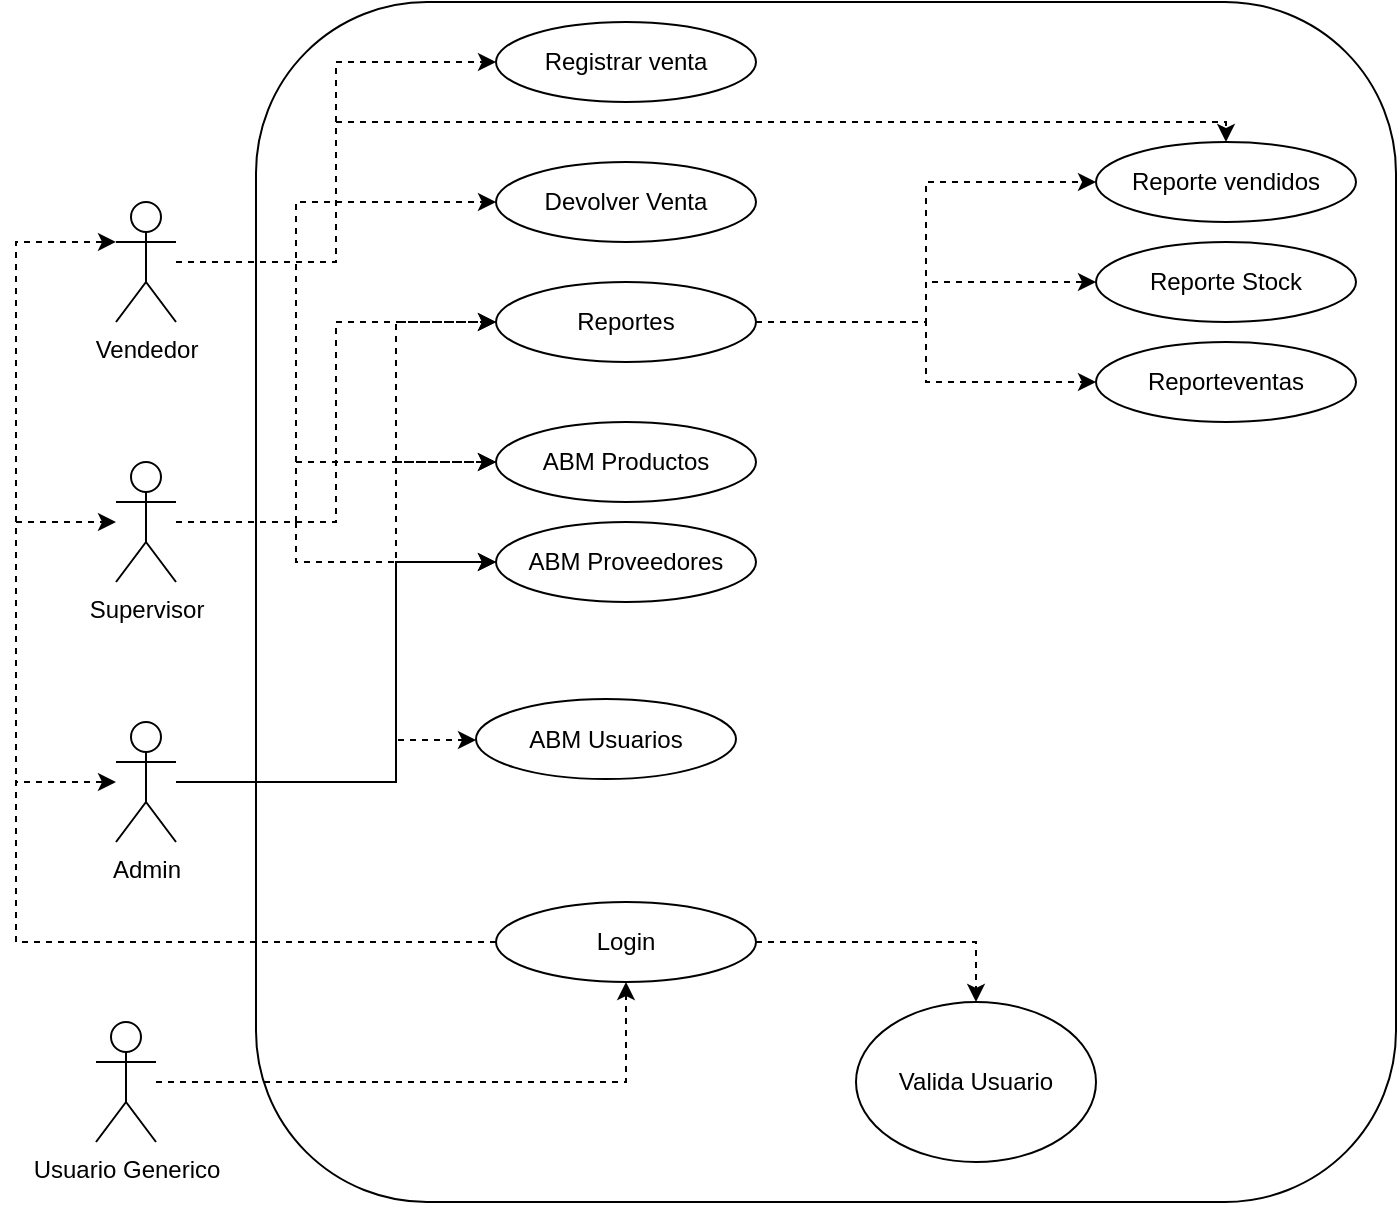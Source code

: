 <mxfile version="22.1.4" type="github" pages="3">
  <diagram id="C5RBs43oDa-KdzZeNtuy" name="Diagrama - Caso de Uso">
    <mxGraphModel dx="1314" dy="788" grid="1" gridSize="10" guides="1" tooltips="1" connect="1" arrows="1" fold="1" page="1" pageScale="1" pageWidth="827" pageHeight="1169" math="0" shadow="0">
      <root>
        <mxCell id="WIyWlLk6GJQsqaUBKTNV-0" />
        <mxCell id="WIyWlLk6GJQsqaUBKTNV-1" parent="WIyWlLk6GJQsqaUBKTNV-0" />
        <mxCell id="89AkJ8e365rJD2Zc7kNv-28" value="" style="rounded=1;whiteSpace=wrap;html=1;" vertex="1" parent="WIyWlLk6GJQsqaUBKTNV-1">
          <mxGeometry x="190" y="80" width="570" height="600" as="geometry" />
        </mxCell>
        <mxCell id="89AkJ8e365rJD2Zc7kNv-14" style="edgeStyle=orthogonalEdgeStyle;rounded=0;orthogonalLoop=1;jettySize=auto;html=1;entryX=0;entryY=0.5;entryDx=0;entryDy=0;dashed=1;" edge="1" parent="WIyWlLk6GJQsqaUBKTNV-1" source="4HETi5X4JbVhUi4bvFOk-2" target="89AkJ8e365rJD2Zc7kNv-13">
          <mxGeometry relative="1" as="geometry" />
        </mxCell>
        <mxCell id="89AkJ8e365rJD2Zc7kNv-18" style="edgeStyle=orthogonalEdgeStyle;rounded=0;orthogonalLoop=1;jettySize=auto;html=1;entryX=0;entryY=0.5;entryDx=0;entryDy=0;dashed=1;" edge="1" parent="WIyWlLk6GJQsqaUBKTNV-1" source="4HETi5X4JbVhUi4bvFOk-2" target="yIODeg7tewMYD-Vx1pWO-0">
          <mxGeometry relative="1" as="geometry">
            <Array as="points">
              <mxPoint x="210" y="340" />
              <mxPoint x="210" y="180" />
            </Array>
          </mxGeometry>
        </mxCell>
        <mxCell id="89AkJ8e365rJD2Zc7kNv-20" style="edgeStyle=orthogonalEdgeStyle;rounded=0;orthogonalLoop=1;jettySize=auto;html=1;dashed=1;" edge="1" parent="WIyWlLk6GJQsqaUBKTNV-1" source="4HETi5X4JbVhUi4bvFOk-2" target="_j4DWzkTZO4w0HOQPFZT-0">
          <mxGeometry relative="1" as="geometry">
            <Array as="points">
              <mxPoint x="210" y="340" />
              <mxPoint x="210" y="310" />
            </Array>
          </mxGeometry>
        </mxCell>
        <mxCell id="89AkJ8e365rJD2Zc7kNv-21" style="edgeStyle=orthogonalEdgeStyle;rounded=0;orthogonalLoop=1;jettySize=auto;html=1;dashed=1;" edge="1" parent="WIyWlLk6GJQsqaUBKTNV-1" source="4HETi5X4JbVhUi4bvFOk-2" target="z9c_RL_WU1P664MGDf2V-0">
          <mxGeometry relative="1" as="geometry">
            <Array as="points">
              <mxPoint x="210" y="340" />
              <mxPoint x="210" y="360" />
            </Array>
          </mxGeometry>
        </mxCell>
        <mxCell id="4HETi5X4JbVhUi4bvFOk-2" value="Supervisor" style="shape=umlActor;verticalLabelPosition=bottom;verticalAlign=top;html=1;outlineConnect=0;" vertex="1" parent="WIyWlLk6GJQsqaUBKTNV-1">
          <mxGeometry x="120" y="310" width="30" height="60" as="geometry" />
        </mxCell>
        <mxCell id="89AkJ8e365rJD2Zc7kNv-1" style="edgeStyle=orthogonalEdgeStyle;rounded=0;orthogonalLoop=1;jettySize=auto;html=1;dashed=1;" edge="1" parent="WIyWlLk6GJQsqaUBKTNV-1" source="4HETi5X4JbVhUi4bvFOk-3" target="4HETi5X4JbVhUi4bvFOk-14">
          <mxGeometry relative="1" as="geometry">
            <Array as="points">
              <mxPoint x="260" y="470" />
              <mxPoint x="260" y="449" />
            </Array>
          </mxGeometry>
        </mxCell>
        <mxCell id="89AkJ8e365rJD2Zc7kNv-2" style="edgeStyle=orthogonalEdgeStyle;rounded=0;orthogonalLoop=1;jettySize=auto;html=1;entryX=0;entryY=0.5;entryDx=0;entryDy=0;" edge="1" parent="WIyWlLk6GJQsqaUBKTNV-1" source="4HETi5X4JbVhUi4bvFOk-3" target="z9c_RL_WU1P664MGDf2V-0">
          <mxGeometry relative="1" as="geometry">
            <Array as="points">
              <mxPoint x="260" y="470" />
              <mxPoint x="260" y="360" />
            </Array>
          </mxGeometry>
        </mxCell>
        <mxCell id="89AkJ8e365rJD2Zc7kNv-3" style="edgeStyle=orthogonalEdgeStyle;rounded=0;orthogonalLoop=1;jettySize=auto;html=1;entryX=0;entryY=0.5;entryDx=0;entryDy=0;dashed=1;" edge="1" parent="WIyWlLk6GJQsqaUBKTNV-1" source="4HETi5X4JbVhUi4bvFOk-3" target="_j4DWzkTZO4w0HOQPFZT-0">
          <mxGeometry relative="1" as="geometry">
            <Array as="points">
              <mxPoint x="260" y="470" />
              <mxPoint x="260" y="310" />
            </Array>
          </mxGeometry>
        </mxCell>
        <mxCell id="89AkJ8e365rJD2Zc7kNv-19" style="edgeStyle=orthogonalEdgeStyle;rounded=0;orthogonalLoop=1;jettySize=auto;html=1;entryX=0;entryY=0.5;entryDx=0;entryDy=0;dashed=1;" edge="1" parent="WIyWlLk6GJQsqaUBKTNV-1" source="4HETi5X4JbVhUi4bvFOk-3" target="89AkJ8e365rJD2Zc7kNv-13">
          <mxGeometry relative="1" as="geometry">
            <Array as="points">
              <mxPoint x="260" y="470" />
              <mxPoint x="260" y="240" />
            </Array>
          </mxGeometry>
        </mxCell>
        <mxCell id="4HETi5X4JbVhUi4bvFOk-3" value="Admin" style="shape=umlActor;verticalLabelPosition=bottom;verticalAlign=top;html=1;outlineConnect=0;" vertex="1" parent="WIyWlLk6GJQsqaUBKTNV-1">
          <mxGeometry x="120" y="440" width="30" height="60" as="geometry" />
        </mxCell>
        <mxCell id="89AkJ8e365rJD2Zc7kNv-8" style="edgeStyle=orthogonalEdgeStyle;rounded=0;orthogonalLoop=1;jettySize=auto;html=1;entryX=0;entryY=0.5;entryDx=0;entryDy=0;dashed=1;" edge="1" parent="WIyWlLk6GJQsqaUBKTNV-1" source="4HETi5X4JbVhUi4bvFOk-4" target="4HETi5X4JbVhUi4bvFOk-13">
          <mxGeometry relative="1" as="geometry">
            <Array as="points">
              <mxPoint x="230" y="210" />
              <mxPoint x="230" y="110" />
            </Array>
          </mxGeometry>
        </mxCell>
        <mxCell id="89AkJ8e365rJD2Zc7kNv-22" style="edgeStyle=orthogonalEdgeStyle;rounded=0;orthogonalLoop=1;jettySize=auto;html=1;dashed=1;" edge="1" parent="WIyWlLk6GJQsqaUBKTNV-1" source="4HETi5X4JbVhUi4bvFOk-4" target="89AkJ8e365rJD2Zc7kNv-12">
          <mxGeometry relative="1" as="geometry">
            <Array as="points">
              <mxPoint x="230" y="210" />
              <mxPoint x="230" y="140" />
              <mxPoint x="675" y="140" />
            </Array>
          </mxGeometry>
        </mxCell>
        <mxCell id="4HETi5X4JbVhUi4bvFOk-4" value="Vendedor" style="shape=umlActor;verticalLabelPosition=bottom;verticalAlign=top;html=1;outlineConnect=0;" vertex="1" parent="WIyWlLk6GJQsqaUBKTNV-1">
          <mxGeometry x="120" y="180" width="30" height="60" as="geometry" />
        </mxCell>
        <mxCell id="y-SaJvMA5GzT7pDGARi3-0" style="edgeStyle=orthogonalEdgeStyle;rounded=0;orthogonalLoop=1;jettySize=auto;html=1;dashed=1;" edge="1" parent="WIyWlLk6GJQsqaUBKTNV-1" source="4HETi5X4JbVhUi4bvFOk-9" target="4HETi5X4JbVhUi4bvFOk-12">
          <mxGeometry relative="1" as="geometry" />
        </mxCell>
        <mxCell id="89AkJ8e365rJD2Zc7kNv-25" style="edgeStyle=orthogonalEdgeStyle;rounded=0;orthogonalLoop=1;jettySize=auto;html=1;dashed=1;" edge="1" parent="WIyWlLk6GJQsqaUBKTNV-1" source="4HETi5X4JbVhUi4bvFOk-9" target="4HETi5X4JbVhUi4bvFOk-3">
          <mxGeometry relative="1" as="geometry">
            <Array as="points">
              <mxPoint x="70" y="550" />
              <mxPoint x="70" y="470" />
            </Array>
          </mxGeometry>
        </mxCell>
        <mxCell id="89AkJ8e365rJD2Zc7kNv-26" style="edgeStyle=orthogonalEdgeStyle;rounded=0;orthogonalLoop=1;jettySize=auto;html=1;dashed=1;" edge="1" parent="WIyWlLk6GJQsqaUBKTNV-1" source="4HETi5X4JbVhUi4bvFOk-9" target="4HETi5X4JbVhUi4bvFOk-2">
          <mxGeometry relative="1" as="geometry">
            <Array as="points">
              <mxPoint x="70" y="550" />
              <mxPoint x="70" y="340" />
            </Array>
          </mxGeometry>
        </mxCell>
        <mxCell id="4HETi5X4JbVhUi4bvFOk-9" value="Login" style="ellipse;whiteSpace=wrap;html=1;" vertex="1" parent="WIyWlLk6GJQsqaUBKTNV-1">
          <mxGeometry x="310" y="530" width="130" height="40" as="geometry" />
        </mxCell>
        <mxCell id="4HETi5X4JbVhUi4bvFOk-11" style="edgeStyle=orthogonalEdgeStyle;rounded=0;orthogonalLoop=1;jettySize=auto;html=1;dashed=1;" edge="1" parent="WIyWlLk6GJQsqaUBKTNV-1" source="4HETi5X4JbVhUi4bvFOk-10" target="4HETi5X4JbVhUi4bvFOk-9">
          <mxGeometry relative="1" as="geometry" />
        </mxCell>
        <mxCell id="4HETi5X4JbVhUi4bvFOk-10" value="Usuario Generico" style="shape=umlActor;verticalLabelPosition=bottom;verticalAlign=top;html=1;outlineConnect=0;" vertex="1" parent="WIyWlLk6GJQsqaUBKTNV-1">
          <mxGeometry x="110" y="590" width="30" height="60" as="geometry" />
        </mxCell>
        <mxCell id="4HETi5X4JbVhUi4bvFOk-12" value="Valida Usuario" style="ellipse;whiteSpace=wrap;html=1;" vertex="1" parent="WIyWlLk6GJQsqaUBKTNV-1">
          <mxGeometry x="490" y="580" width="120" height="80" as="geometry" />
        </mxCell>
        <mxCell id="4HETi5X4JbVhUi4bvFOk-13" value="Registrar venta" style="ellipse;whiteSpace=wrap;html=1;" vertex="1" parent="WIyWlLk6GJQsqaUBKTNV-1">
          <mxGeometry x="310" y="90" width="130" height="40" as="geometry" />
        </mxCell>
        <mxCell id="4HETi5X4JbVhUi4bvFOk-14" value="ABM Usuarios" style="ellipse;whiteSpace=wrap;html=1;" vertex="1" parent="WIyWlLk6GJQsqaUBKTNV-1">
          <mxGeometry x="300" y="428.54" width="130" height="40" as="geometry" />
        </mxCell>
        <mxCell id="_j4DWzkTZO4w0HOQPFZT-0" value="ABM Productos" style="ellipse;whiteSpace=wrap;html=1;" vertex="1" parent="WIyWlLk6GJQsqaUBKTNV-1">
          <mxGeometry x="310" y="290" width="130" height="40" as="geometry" />
        </mxCell>
        <mxCell id="yIODeg7tewMYD-Vx1pWO-0" value="Devolver Venta" style="ellipse;whiteSpace=wrap;html=1;" vertex="1" parent="WIyWlLk6GJQsqaUBKTNV-1">
          <mxGeometry x="310" y="160" width="130" height="40" as="geometry" />
        </mxCell>
        <mxCell id="z9c_RL_WU1P664MGDf2V-0" value="ABM Proveedores" style="ellipse;whiteSpace=wrap;html=1;" vertex="1" parent="WIyWlLk6GJQsqaUBKTNV-1">
          <mxGeometry x="310" y="340" width="130" height="40" as="geometry" />
        </mxCell>
        <mxCell id="89AkJ8e365rJD2Zc7kNv-10" value="Reporte Stock" style="ellipse;whiteSpace=wrap;html=1;" vertex="1" parent="WIyWlLk6GJQsqaUBKTNV-1">
          <mxGeometry x="610" y="200" width="130" height="40" as="geometry" />
        </mxCell>
        <mxCell id="89AkJ8e365rJD2Zc7kNv-11" value="Reporteventas" style="ellipse;whiteSpace=wrap;html=1;" vertex="1" parent="WIyWlLk6GJQsqaUBKTNV-1">
          <mxGeometry x="610" y="250" width="130" height="40" as="geometry" />
        </mxCell>
        <mxCell id="89AkJ8e365rJD2Zc7kNv-12" value="Reporte vendidos" style="ellipse;whiteSpace=wrap;html=1;" vertex="1" parent="WIyWlLk6GJQsqaUBKTNV-1">
          <mxGeometry x="610" y="150" width="130" height="40" as="geometry" />
        </mxCell>
        <mxCell id="89AkJ8e365rJD2Zc7kNv-15" style="edgeStyle=orthogonalEdgeStyle;rounded=0;orthogonalLoop=1;jettySize=auto;html=1;entryX=0;entryY=0.5;entryDx=0;entryDy=0;dashed=1;" edge="1" parent="WIyWlLk6GJQsqaUBKTNV-1" source="89AkJ8e365rJD2Zc7kNv-13" target="89AkJ8e365rJD2Zc7kNv-12">
          <mxGeometry relative="1" as="geometry" />
        </mxCell>
        <mxCell id="89AkJ8e365rJD2Zc7kNv-16" style="edgeStyle=orthogonalEdgeStyle;rounded=0;orthogonalLoop=1;jettySize=auto;html=1;dashed=1;" edge="1" parent="WIyWlLk6GJQsqaUBKTNV-1" source="89AkJ8e365rJD2Zc7kNv-13" target="89AkJ8e365rJD2Zc7kNv-10">
          <mxGeometry relative="1" as="geometry" />
        </mxCell>
        <mxCell id="89AkJ8e365rJD2Zc7kNv-17" style="edgeStyle=orthogonalEdgeStyle;rounded=0;orthogonalLoop=1;jettySize=auto;html=1;dashed=1;" edge="1" parent="WIyWlLk6GJQsqaUBKTNV-1" source="89AkJ8e365rJD2Zc7kNv-13" target="89AkJ8e365rJD2Zc7kNv-11">
          <mxGeometry relative="1" as="geometry" />
        </mxCell>
        <mxCell id="89AkJ8e365rJD2Zc7kNv-13" value="Reportes" style="ellipse;whiteSpace=wrap;html=1;" vertex="1" parent="WIyWlLk6GJQsqaUBKTNV-1">
          <mxGeometry x="310" y="220" width="130" height="40" as="geometry" />
        </mxCell>
        <mxCell id="89AkJ8e365rJD2Zc7kNv-27" style="edgeStyle=orthogonalEdgeStyle;rounded=0;orthogonalLoop=1;jettySize=auto;html=1;entryX=0;entryY=0.333;entryDx=0;entryDy=0;entryPerimeter=0;dashed=1;" edge="1" parent="WIyWlLk6GJQsqaUBKTNV-1" source="4HETi5X4JbVhUi4bvFOk-9" target="4HETi5X4JbVhUi4bvFOk-4">
          <mxGeometry relative="1" as="geometry">
            <Array as="points">
              <mxPoint x="70" y="550" />
              <mxPoint x="70" y="200" />
            </Array>
          </mxGeometry>
        </mxCell>
      </root>
    </mxGraphModel>
  </diagram>
  <diagram id="l8IImJMJP9vMrhXiJ4r4" name="Diagrama Secuencia - Login">
    <mxGraphModel dx="1314" dy="788" grid="1" gridSize="10" guides="1" tooltips="1" connect="1" arrows="1" fold="1" page="1" pageScale="1" pageWidth="827" pageHeight="1169" math="0" shadow="0">
      <root>
        <mxCell id="0" />
        <mxCell id="1" parent="0" />
        <mxCell id="7I6qIPAIbdKNP_cKjjOA-1" value="Usuario" style="rounded=1;whiteSpace=wrap;html=1;fontSize=10;fontFamily=Helvetica;" vertex="1" parent="1">
          <mxGeometry x="395" y="100" width="120" height="60" as="geometry" />
        </mxCell>
        <mxCell id="7I6qIPAIbdKNP_cKjjOA-2" value="Login" style="rounded=1;whiteSpace=wrap;html=1;" vertex="1" parent="1">
          <mxGeometry x="565" y="100" width="120" height="60" as="geometry" />
        </mxCell>
        <mxCell id="7I6qIPAIbdKNP_cKjjOA-3" value="" style="rounded=1;whiteSpace=wrap;html=1;fontSize=10;fontFamily=Helvetica;" vertex="1" parent="1">
          <mxGeometry x="275" y="160" width="20" height="340" as="geometry" />
        </mxCell>
        <mxCell id="7I6qIPAIbdKNP_cKjjOA-6" value="" style="rounded=1;whiteSpace=wrap;html=1;fontSize=10;fontFamily=Helvetica;" vertex="1" parent="1">
          <mxGeometry x="445" y="160" width="20" height="340" as="geometry" />
        </mxCell>
        <mxCell id="7I6qIPAIbdKNP_cKjjOA-7" value="" style="endArrow=classic;html=1;rounded=0;entryX=-0.083;entryY=0.689;entryDx=0;entryDy=0;entryPerimeter=0;fontSize=10;fontFamily=Helvetica;" edge="1" parent="1">
          <mxGeometry relative="1" as="geometry">
            <mxPoint x="465" y="400.19" as="sourcePoint" />
            <mxPoint x="613.34" y="400.0" as="targetPoint" />
          </mxGeometry>
        </mxCell>
        <mxCell id="7I6qIPAIbdKNP_cKjjOA-8" value="Login()" style="edgeLabel;html=1;align=center;verticalAlign=middle;resizable=0;points=[];fontSize=10;fontFamily=Helvetica;" vertex="1" connectable="0" parent="7I6qIPAIbdKNP_cKjjOA-7">
          <mxGeometry x="0.014" y="3" relative="1" as="geometry">
            <mxPoint as="offset" />
          </mxGeometry>
        </mxCell>
        <mxCell id="7I6qIPAIbdKNP_cKjjOA-9" value="UsuarioGenerico (Menu)" style="rounded=1;whiteSpace=wrap;html=1;fontSize=10;fontFamily=Helvetica;" vertex="1" parent="1">
          <mxGeometry x="225" y="100" width="120" height="60" as="geometry" />
        </mxCell>
        <mxCell id="7I6qIPAIbdKNP_cKjjOA-10" value="Usuario Final" style="shape=umlActor;verticalLabelPosition=bottom;verticalAlign=top;html=1;outlineConnect=0;fontSize=10;fontFamily=Helvetica;" vertex="1" parent="1">
          <mxGeometry x="120" y="80" width="30" height="60" as="geometry" />
        </mxCell>
        <mxCell id="7I6qIPAIbdKNP_cKjjOA-11" value="" style="rounded=1;whiteSpace=wrap;html=1;fontSize=10;fontFamily=Helvetica;" vertex="1" parent="1">
          <mxGeometry x="125" y="160" width="20" height="340" as="geometry" />
        </mxCell>
        <mxCell id="7I6qIPAIbdKNP_cKjjOA-12" value="" style="endArrow=none;html=1;rounded=0;endFill=0;startArrow=block;startFill=1;fontSize=10;fontFamily=Helvetica;" edge="1" parent="1">
          <mxGeometry relative="1" as="geometry">
            <mxPoint x="150" y="230" as="sourcePoint" />
            <mxPoint x="275" y="230" as="targetPoint" />
          </mxGeometry>
        </mxCell>
        <mxCell id="7I6qIPAIbdKNP_cKjjOA-13" value="" style="endArrow=classic;html=1;rounded=0;entryX=-0.133;entryY=0.084;entryDx=0;entryDy=0;entryPerimeter=0;exitX=0.972;exitY=0.085;exitDx=0;exitDy=0;exitPerimeter=0;fontSize=10;fontFamily=Helvetica;" edge="1" parent="1" source="7I6qIPAIbdKNP_cKjjOA-11" target="7I6qIPAIbdKNP_cKjjOA-3">
          <mxGeometry relative="1" as="geometry">
            <mxPoint x="150" y="200" as="sourcePoint" />
            <mxPoint x="265" y="200" as="targetPoint" />
          </mxGeometry>
        </mxCell>
        <mxCell id="7I6qIPAIbdKNP_cKjjOA-14" value="Ingresa al menu" style="edgeLabel;html=1;align=center;verticalAlign=middle;resizable=0;points=[];fontSize=10;fontFamily=Helvetica;" vertex="1" connectable="0" parent="7I6qIPAIbdKNP_cKjjOA-13">
          <mxGeometry x="0.014" y="3" relative="1" as="geometry">
            <mxPoint as="offset" />
          </mxGeometry>
        </mxCell>
        <mxCell id="7I6qIPAIbdKNP_cKjjOA-15" value="Solicita input" style="edgeLabel;html=1;align=center;verticalAlign=middle;resizable=0;points=[];fontSize=10;fontFamily=Helvetica;" vertex="1" connectable="0" parent="1">
          <mxGeometry x="215.003" y="229.999" as="geometry">
            <mxPoint x="-1" y="-3" as="offset" />
          </mxGeometry>
        </mxCell>
        <mxCell id="7I6qIPAIbdKNP_cKjjOA-16" value="" style="endArrow=classic;html=1;rounded=0;fontSize=10;fontFamily=Helvetica;" edge="1" parent="1">
          <mxGeometry relative="1" as="geometry">
            <mxPoint x="150" y="260" as="sourcePoint" />
            <mxPoint x="270" y="260" as="targetPoint" />
          </mxGeometry>
        </mxCell>
        <mxCell id="7I6qIPAIbdKNP_cKjjOA-17" value="Ingresa opcion Login" style="edgeLabel;html=1;align=center;verticalAlign=middle;resizable=0;points=[];fontSize=10;fontFamily=Helvetica;" vertex="1" connectable="0" parent="7I6qIPAIbdKNP_cKjjOA-16">
          <mxGeometry x="-0.385" y="-4" relative="1" as="geometry">
            <mxPoint x="25" as="offset" />
          </mxGeometry>
        </mxCell>
        <mxCell id="7I6qIPAIbdKNP_cKjjOA-18" value="Solicita Usr y Clave" style="endArrow=none;html=1;rounded=0;endFill=0;startArrow=classic;startFill=1;fontSize=10;fontFamily=Helvetica;" edge="1" parent="1">
          <mxGeometry relative="1" as="geometry">
            <mxPoint x="145" y="310" as="sourcePoint" />
            <mxPoint x="275" y="310" as="targetPoint" />
          </mxGeometry>
        </mxCell>
        <mxCell id="7I6qIPAIbdKNP_cKjjOA-19" value="" style="endArrow=classic;html=1;rounded=0;exitX=0.944;exitY=0.468;exitDx=0;exitDy=0;exitPerimeter=0;entryX=-0.056;entryY=0.462;entryDx=0;entryDy=0;entryPerimeter=0;fontSize=10;fontFamily=Helvetica;" edge="1" parent="1">
          <mxGeometry relative="1" as="geometry">
            <mxPoint x="295.0" y="332.04" as="sourcePoint" />
            <mxPoint x="445.0" y="330.0" as="targetPoint" />
          </mxGeometry>
        </mxCell>
        <mxCell id="7I6qIPAIbdKNP_cKjjOA-20" value="Comparausuarios()" style="edgeLabel;html=1;align=center;verticalAlign=middle;resizable=0;points=[];fontSize=10;fontFamily=Helvetica;" vertex="1" connectable="0" parent="7I6qIPAIbdKNP_cKjjOA-19">
          <mxGeometry x="-0.385" y="-4" relative="1" as="geometry">
            <mxPoint x="25" y="-11" as="offset" />
          </mxGeometry>
        </mxCell>
        <mxCell id="7I6qIPAIbdKNP_cKjjOA-21" value="" style="endArrow=classic;html=1;rounded=0;fontSize=10;fontFamily=Helvetica;" edge="1" parent="1">
          <mxGeometry relative="1" as="geometry">
            <mxPoint x="295" y="390.76" as="sourcePoint" />
            <mxPoint x="445" y="390" as="targetPoint" />
          </mxGeometry>
        </mxCell>
        <mxCell id="7I6qIPAIbdKNP_cKjjOA-22" value="responde true" style="edgeLabel;html=1;align=center;verticalAlign=middle;resizable=0;points=[];fontSize=10;fontFamily=Helvetica;" vertex="1" connectable="0" parent="7I6qIPAIbdKNP_cKjjOA-21">
          <mxGeometry x="-0.385" y="-4" relative="1" as="geometry">
            <mxPoint x="25" y="-5" as="offset" />
          </mxGeometry>
        </mxCell>
        <mxCell id="7I6qIPAIbdKNP_cKjjOA-23" value="" style="endArrow=classic;html=1;rounded=0;exitX=0.944;exitY=0.928;exitDx=0;exitDy=0;exitPerimeter=0;entryX=0;entryY=0.931;entryDx=0;entryDy=0;entryPerimeter=0;fontSize=10;fontFamily=Helvetica;" edge="1" parent="1">
          <mxGeometry relative="1" as="geometry">
            <mxPoint x="293.88" y="440.0" as="sourcePoint" />
            <mxPoint x="445" y="441.02" as="targetPoint" />
          </mxGeometry>
        </mxCell>
        <mxCell id="7I6qIPAIbdKNP_cKjjOA-24" value="TraerHostUsuario()" style="edgeLabel;html=1;align=center;verticalAlign=middle;resizable=0;points=[];fontSize=10;fontFamily=Helvetica;" vertex="1" connectable="0" parent="7I6qIPAIbdKNP_cKjjOA-23">
          <mxGeometry x="-0.385" y="-4" relative="1" as="geometry">
            <mxPoint x="25" as="offset" />
          </mxGeometry>
        </mxCell>
        <mxCell id="7I6qIPAIbdKNP_cKjjOA-25" value="" style="endArrow=none;dashed=1;html=1;rounded=0;exitX=1.028;exitY=0.66;exitDx=0;exitDy=0;exitPerimeter=0;startArrow=block;startFill=1;fontSize=10;fontFamily=Helvetica;" edge="1" parent="1">
          <mxGeometry width="50" height="50" relative="1" as="geometry">
            <mxPoint x="295.0" y="361.4" as="sourcePoint" />
            <mxPoint x="445" y="360" as="targetPoint" />
          </mxGeometry>
        </mxCell>
        <mxCell id="7I6qIPAIbdKNP_cKjjOA-26" value="Datos no Encontrados" style="edgeLabel;html=1;align=center;verticalAlign=middle;resizable=0;points=[];fontSize=10;fontFamily=Helvetica;" vertex="1" connectable="0" parent="7I6qIPAIbdKNP_cKjjOA-25">
          <mxGeometry x="0.318" y="3" relative="1" as="geometry">
            <mxPoint x="-19" y="13" as="offset" />
          </mxGeometry>
        </mxCell>
        <mxCell id="7I6qIPAIbdKNP_cKjjOA-27" value="" style="endArrow=none;dashed=1;html=1;rounded=0;startArrow=block;startFill=1;fontSize=10;fontFamily=Helvetica;" edge="1" parent="1">
          <mxGeometry width="50" height="50" relative="1" as="geometry">
            <mxPoint x="465" y="420" as="sourcePoint" />
            <mxPoint x="615" y="420" as="targetPoint" />
          </mxGeometry>
        </mxCell>
        <mxCell id="7I6qIPAIbdKNP_cKjjOA-28" value="no hay conexion" style="edgeLabel;html=1;align=center;verticalAlign=middle;resizable=0;points=[];fontSize=10;fontFamily=Helvetica;" vertex="1" connectable="0" parent="7I6qIPAIbdKNP_cKjjOA-27">
          <mxGeometry x="0.318" y="3" relative="1" as="geometry">
            <mxPoint x="-19" y="3" as="offset" />
          </mxGeometry>
        </mxCell>
        <mxCell id="7I6qIPAIbdKNP_cKjjOA-29" value="" style="endArrow=none;dashed=1;html=1;rounded=0;fontSize=10;fontFamily=Helvetica;" edge="1" parent="1">
          <mxGeometry width="50" height="50" relative="1" as="geometry">
            <mxPoint x="135" y="500" as="sourcePoint" />
            <mxPoint x="442" y="500" as="targetPoint" />
          </mxGeometry>
        </mxCell>
        <mxCell id="7I6qIPAIbdKNP_cKjjOA-30" value="Exit Environment()" style="edgeLabel;html=1;align=center;verticalAlign=middle;resizable=0;points=[];fontSize=10;fontFamily=Helvetica;" vertex="1" connectable="0" parent="7I6qIPAIbdKNP_cKjjOA-29">
          <mxGeometry x="0.318" y="3" relative="1" as="geometry">
            <mxPoint x="28" as="offset" />
          </mxGeometry>
        </mxCell>
        <mxCell id="7I6qIPAIbdKNP_cKjjOA-31" value="" style="rounded=1;whiteSpace=wrap;html=1;fontSize=10;fontFamily=Helvetica;" vertex="1" parent="1">
          <mxGeometry x="615" y="160" width="20" height="340" as="geometry" />
        </mxCell>
        <mxCell id="7I6qIPAIbdKNP_cKjjOA-32" value="" style="endArrow=none;html=1;rounded=0;exitX=0.944;exitY=0.928;exitDx=0;exitDy=0;exitPerimeter=0;entryX=0;entryY=0.931;entryDx=0;entryDy=0;entryPerimeter=0;startArrow=classic;startFill=1;endFill=0;fontSize=10;fontFamily=Helvetica;" edge="1" parent="1">
          <mxGeometry relative="1" as="geometry">
            <mxPoint x="295.0" y="470.0" as="sourcePoint" />
            <mxPoint x="446.12" y="471.02" as="targetPoint" />
          </mxGeometry>
        </mxCell>
        <mxCell id="7I6qIPAIbdKNP_cKjjOA-33" value="Devuelve Host" style="edgeLabel;html=1;align=center;verticalAlign=middle;resizable=0;points=[];fontSize=10;fontFamily=Helvetica;" vertex="1" connectable="0" parent="7I6qIPAIbdKNP_cKjjOA-32">
          <mxGeometry x="-0.385" y="-4" relative="1" as="geometry">
            <mxPoint x="25" as="offset" />
          </mxGeometry>
        </mxCell>
        <mxCell id="7I6qIPAIbdKNP_cKjjOA-34" value="" style="endArrow=classic;html=1;rounded=0;exitX=0.944;exitY=0.928;exitDx=0;exitDy=0;exitPerimeter=0;fontSize=10;fontFamily=Helvetica;" edge="1" parent="1">
          <mxGeometry relative="1" as="geometry">
            <mxPoint x="145.0" y="480.0" as="sourcePoint" />
            <mxPoint x="275" y="481" as="targetPoint" />
          </mxGeometry>
        </mxCell>
        <mxCell id="7I6qIPAIbdKNP_cKjjOA-35" value="Redirige a Menu Host" style="edgeLabel;html=1;align=center;verticalAlign=middle;resizable=0;points=[];fontSize=10;fontFamily=Helvetica;" vertex="1" connectable="0" parent="7I6qIPAIbdKNP_cKjjOA-34">
          <mxGeometry x="-0.385" y="-4" relative="1" as="geometry">
            <mxPoint x="25" as="offset" />
          </mxGeometry>
        </mxCell>
      </root>
    </mxGraphModel>
  </diagram>
  <diagram id="iJr-qwWISemQUnU5Ptei" name="Diagrama de Casos de Uso">
    <mxGraphModel dx="2389" dy="1433" grid="1" gridSize="10" guides="1" tooltips="1" connect="1" arrows="1" fold="1" page="1" pageScale="1" pageWidth="827" pageHeight="1169" math="0" shadow="0">
      <root>
        <mxCell id="0" />
        <mxCell id="1" parent="0" />
        <mxCell id="5GBPzi4gf3iS7eIDdugX-30" value="Proveedor" style="swimlane;fontStyle=1;align=center;verticalAlign=top;childLayout=stackLayout;horizontal=1;startSize=26;horizontalStack=0;resizeParent=1;resizeParentMax=0;resizeLast=0;collapsible=1;marginBottom=0;whiteSpace=wrap;html=1;" vertex="1" parent="1">
          <mxGeometry x="514" y="794" width="270" height="230" as="geometry" />
        </mxCell>
        <mxCell id="5GBPzi4gf3iS7eIDdugX-31" value="- idProveedor: Guid&lt;br&gt;-idProducto: Guid&lt;br&gt;-idUsuario: Guid&lt;br&gt;- Nombre: string&lt;br&gt;- Apeillido: string&lt;br&gt;- FechaAlta: DateTime&lt;br&gt;- Cuit: int&lt;br style=&quot;border-color: var(--border-color);&quot;&gt;- Email: string" style="text;strokeColor=none;fillColor=none;align=left;verticalAlign=top;spacingLeft=4;spacingRight=4;overflow=hidden;rotatable=0;points=[[0,0.5],[1,0.5]];portConstraint=eastwest;whiteSpace=wrap;html=1;" vertex="1" parent="5GBPzi4gf3iS7eIDdugX-30">
          <mxGeometry y="26" width="270" height="124" as="geometry" />
        </mxCell>
        <mxCell id="5GBPzi4gf3iS7eIDdugX-32" value="" style="line;strokeWidth=1;fillColor=none;align=left;verticalAlign=middle;spacingTop=-1;spacingLeft=3;spacingRight=3;rotatable=0;labelPosition=right;points=[];portConstraint=eastwest;strokeColor=inherit;" vertex="1" parent="5GBPzi4gf3iS7eIDdugX-30">
          <mxGeometry y="150" width="270" height="8" as="geometry" />
        </mxCell>
        <mxCell id="5GBPzi4gf3iS7eIDdugX-33" value="+ CrearProveedor(int) : void&lt;br style=&quot;border-color: var(--border-color);&quot;&gt;+ EliminarProveedor(int) : void&lt;br&gt;+ ActualizarProveedor ():void&lt;br&gt;+ReactivarProveedor():void" style="text;strokeColor=none;fillColor=none;align=left;verticalAlign=top;spacingLeft=4;spacingRight=4;overflow=hidden;rotatable=0;points=[[0,0.5],[1,0.5]];portConstraint=eastwest;whiteSpace=wrap;html=1;" vertex="1" parent="5GBPzi4gf3iS7eIDdugX-30">
          <mxGeometry y="158" width="270" height="72" as="geometry" />
        </mxCell>
        <mxCell id="5GBPzi4gf3iS7eIDdugX-34" value="Usuario" style="swimlane;fontStyle=1;align=center;verticalAlign=top;childLayout=stackLayout;horizontal=1;startSize=26;horizontalStack=0;resizeParent=1;resizeParentMax=0;resizeLast=0;collapsible=1;marginBottom=0;whiteSpace=wrap;html=1;" vertex="1" parent="1">
          <mxGeometry x="574" y="64" width="190" height="340" as="geometry">
            <mxRectangle x="470" y="30" width="90" height="40" as="alternateBounds" />
          </mxGeometry>
        </mxCell>
        <mxCell id="5GBPzi4gf3iS7eIDdugX-35" value="- IdUsuario : Guid&lt;br style=&quot;border-color: var(--border-color);&quot;&gt;- Nombre: string&lt;br&gt;- Apellido: string&lt;br&gt;- Email: string&lt;br&gt;- DNI: int&lt;br&gt;- Telefono: string&lt;br&gt;- FechaAlta: DateTime&lt;br&gt;- FechaNac: DateTime&lt;br&gt;-NombreUsuario: string&lt;br&gt;-Contraseña: string&lt;br&gt;-Fechabaja:Datetime&lt;br&gt;-Estado: string&lt;br&gt;-ClaveTemporal : string&lt;br&gt;-Ultimaactualizacion Clave: DateTime" style="text;strokeColor=none;fillColor=none;align=left;verticalAlign=top;spacingLeft=4;spacingRight=4;overflow=hidden;rotatable=0;points=[[0,0.5],[1,0.5]];portConstraint=eastwest;whiteSpace=wrap;html=1;" vertex="1" parent="5GBPzi4gf3iS7eIDdugX-34">
          <mxGeometry y="26" width="190" height="224" as="geometry" />
        </mxCell>
        <mxCell id="5GBPzi4gf3iS7eIDdugX-36" value="" style="line;strokeWidth=1;fillColor=none;align=left;verticalAlign=middle;spacingTop=-1;spacingLeft=3;spacingRight=3;rotatable=0;labelPosition=right;points=[];portConstraint=eastwest;strokeColor=inherit;" vertex="1" parent="5GBPzi4gf3iS7eIDdugX-34">
          <mxGeometry y="250" width="190" height="8" as="geometry" />
        </mxCell>
        <mxCell id="5GBPzi4gf3iS7eIDdugX-37" value="TraerUsuario(); List&amp;lt;Usuario&amp;gt;&lt;br&gt;InsertarUsuario();void&lt;br&gt;EliminarUsuario();void&lt;br&gt;ReactivarUsuario();void" style="text;strokeColor=none;fillColor=none;align=left;verticalAlign=top;spacingLeft=4;spacingRight=4;overflow=hidden;rotatable=0;points=[[0,0.5],[1,0.5]];portConstraint=eastwest;whiteSpace=wrap;html=1;" vertex="1" parent="5GBPzi4gf3iS7eIDdugX-34">
          <mxGeometry y="258" width="190" height="82" as="geometry" />
        </mxCell>
        <mxCell id="5GBPzi4gf3iS7eIDdugX-38" value="_cliente" style="edgeStyle=orthogonalEdgeStyle;rounded=0;orthogonalLoop=1;jettySize=auto;html=1;entryX=0;entryY=0.5;entryDx=0;entryDy=0;endArrow=open;endFill=0;" edge="1" parent="1" source="5GBPzi4gf3iS7eIDdugX-39" target="5GBPzi4gf3iS7eIDdugX-45">
          <mxGeometry relative="1" as="geometry" />
        </mxCell>
        <mxCell id="5GBPzi4gf3iS7eIDdugX-39" value="Venta" style="swimlane;fontStyle=1;align=center;verticalAlign=top;childLayout=stackLayout;horizontal=1;startSize=26;horizontalStack=0;resizeParent=1;resizeParentMax=0;resizeLast=0;collapsible=1;marginBottom=0;whiteSpace=wrap;html=1;" vertex="1" parent="1">
          <mxGeometry x="34" y="464" width="290" height="198" as="geometry" />
        </mxCell>
        <mxCell id="5GBPzi4gf3iS7eIDdugX-40" value="- idVenta: Guid&lt;br&gt;- IdCliente:Guid&lt;br&gt;- IdProducto: Guid&lt;br&gt;- Cantidad: Int&lt;br&gt;- Fechaalta: Datetime&lt;br&gt;- Estado: string&lt;br&gt;- IdUsuario: Guid" style="text;strokeColor=none;fillColor=none;align=left;verticalAlign=top;spacingLeft=4;spacingRight=4;overflow=hidden;rotatable=0;points=[[0,0.5],[1,0.5]];portConstraint=eastwest;whiteSpace=wrap;html=1;" vertex="1" parent="5GBPzi4gf3iS7eIDdugX-39">
          <mxGeometry y="26" width="290" height="114" as="geometry" />
        </mxCell>
        <mxCell id="5GBPzi4gf3iS7eIDdugX-41" value="" style="line;strokeWidth=1;fillColor=none;align=left;verticalAlign=middle;spacingTop=-1;spacingLeft=3;spacingRight=3;rotatable=0;labelPosition=right;points=[];portConstraint=eastwest;strokeColor=inherit;" vertex="1" parent="5GBPzi4gf3iS7eIDdugX-39">
          <mxGeometry y="140" width="290" height="8" as="geometry" />
        </mxCell>
        <mxCell id="5GBPzi4gf3iS7eIDdugX-42" value="+ TraerVenta: List &amp;lt;Venta&amp;gt;&lt;br&gt;+ RegistrarVenta : void&lt;br&gt;+ Devolucion : void&lt;br&gt;&lt;br style=&quot;border-color: var(--border-color);&quot;&gt;" style="text;strokeColor=none;fillColor=none;align=left;verticalAlign=top;spacingLeft=4;spacingRight=4;overflow=hidden;rotatable=0;points=[[0,0.5],[1,0.5]];portConstraint=eastwest;whiteSpace=wrap;html=1;" vertex="1" parent="5GBPzi4gf3iS7eIDdugX-39">
          <mxGeometry y="148" width="290" height="50" as="geometry" />
        </mxCell>
        <mxCell id="5GBPzi4gf3iS7eIDdugX-43" style="edgeStyle=orthogonalEdgeStyle;rounded=0;orthogonalLoop=1;jettySize=auto;html=1;entryX=0.017;entryY=0.155;entryDx=0;entryDy=0;entryPerimeter=0;" edge="1" parent="1" source="5GBPzi4gf3iS7eIDdugX-44" target="5GBPzi4gf3iS7eIDdugX-37">
          <mxGeometry relative="1" as="geometry" />
        </mxCell>
        <mxCell id="5GBPzi4gf3iS7eIDdugX-44" value="Cliente&lt;br&gt;" style="swimlane;fontStyle=1;align=center;verticalAlign=top;childLayout=stackLayout;horizontal=1;startSize=20;horizontalStack=0;resizeParent=1;resizeParentMax=0;resizeLast=0;collapsible=1;marginBottom=0;whiteSpace=wrap;html=1;" vertex="1" parent="1">
          <mxGeometry x="274" y="94" width="200" height="230" as="geometry" />
        </mxCell>
        <mxCell id="5GBPzi4gf3iS7eIDdugX-45" value="- IdCliente : Guid&lt;br&gt;- Nombre : String&lt;br&gt;- Apellido : String&lt;br&gt;- Telefono: String&lt;br&gt;- Email: String&lt;br&gt;- Fechaalta ; Datetime&lt;br&gt;- FechaBaja : Datetime&lt;br&gt;- FechaNacimiento: Datetime&lt;br&gt;- IdUsuario : String&lt;br&gt;- DNI : Int" style="text;strokeColor=none;fillColor=none;align=left;verticalAlign=top;spacingLeft=4;spacingRight=4;overflow=hidden;rotatable=0;points=[[0,0.5],[1,0.5]];portConstraint=eastwest;whiteSpace=wrap;html=1;" vertex="1" parent="5GBPzi4gf3iS7eIDdugX-44">
          <mxGeometry y="20" width="200" height="146" as="geometry" />
        </mxCell>
        <mxCell id="5GBPzi4gf3iS7eIDdugX-46" value="" style="line;strokeWidth=1;fillColor=none;align=left;verticalAlign=middle;spacingTop=-1;spacingLeft=3;spacingRight=3;rotatable=0;labelPosition=right;points=[];portConstraint=eastwest;strokeColor=inherit;" vertex="1" parent="5GBPzi4gf3iS7eIDdugX-44">
          <mxGeometry y="166" width="200" height="8" as="geometry" />
        </mxCell>
        <mxCell id="5GBPzi4gf3iS7eIDdugX-47" value="+ AgregarCliente(): void&lt;br&gt;+TreaerClientes(): List&amp;lt;Cliente&amp;gt;&lt;br&gt;+ ActualizarCliente(): void" style="text;strokeColor=none;fillColor=none;align=left;verticalAlign=top;spacingLeft=4;spacingRight=4;overflow=hidden;rotatable=0;points=[[0,0.5],[1,0.5]];portConstraint=eastwest;whiteSpace=wrap;html=1;" vertex="1" parent="5GBPzi4gf3iS7eIDdugX-44">
          <mxGeometry y="174" width="200" height="56" as="geometry" />
        </mxCell>
        <mxCell id="5GBPzi4gf3iS7eIDdugX-48" value="Producto&lt;br&gt;" style="swimlane;fontStyle=1;align=center;verticalAlign=top;childLayout=stackLayout;horizontal=1;startSize=26;horizontalStack=0;resizeParent=1;resizeParentMax=0;resizeLast=0;collapsible=1;marginBottom=0;whiteSpace=wrap;html=1;" vertex="1" parent="1">
          <mxGeometry x="154" y="784" width="330" height="320" as="geometry" />
        </mxCell>
        <mxCell id="5GBPzi4gf3iS7eIDdugX-49" value="- idProducto: Guid&lt;br&gt;- idCategoria: int&lt;br&gt;- Nombre: string&lt;br&gt;- FechaAlta: Datetime&lt;br&gt;- FechaBaja: Datetime&lt;br&gt;- Precio:Double&lt;br&gt;- Stock: int&lt;br&gt;- idUsuario: Guid&lt;br style=&quot;border-color: var(--border-color);&quot;&gt;- precio: double&lt;br&gt;- idProveedor: Guid&lt;br&gt;- FechaBaja: Datetime" style="text;strokeColor=none;fillColor=none;align=left;verticalAlign=top;spacingLeft=4;spacingRight=4;overflow=hidden;rotatable=0;points=[[0,0.5],[1,0.5]];portConstraint=eastwest;whiteSpace=wrap;html=1;" vertex="1" parent="5GBPzi4gf3iS7eIDdugX-48">
          <mxGeometry y="26" width="330" height="164" as="geometry" />
        </mxCell>
        <mxCell id="5GBPzi4gf3iS7eIDdugX-50" value="" style="line;strokeWidth=1;fillColor=none;align=left;verticalAlign=middle;spacingTop=-1;spacingLeft=3;spacingRight=3;rotatable=0;labelPosition=right;points=[];portConstraint=eastwest;strokeColor=inherit;" vertex="1" parent="5GBPzi4gf3iS7eIDdugX-48">
          <mxGeometry y="190" width="330" height="8" as="geometry" />
        </mxCell>
        <mxCell id="5GBPzi4gf3iS7eIDdugX-51" value="+ TraerProductos() : List &amp;lt;Producto&amp;gt;&lt;br&gt;+ TraerProductosporCat() : List &amp;lt;Producto&amp;gt;&lt;br&gt;+CrearProductos(): void&lt;br&gt;+EliminarProductos():void&lt;br&gt;+ActualizarProductos():void&lt;br&gt;+ReactivarProducto():void&lt;br&gt;+ActualizarStock():void&lt;br&gt;" style="text;strokeColor=none;fillColor=none;align=left;verticalAlign=top;spacingLeft=4;spacingRight=4;overflow=hidden;rotatable=0;points=[[0,0.5],[1,0.5]];portConstraint=eastwest;whiteSpace=wrap;html=1;" vertex="1" parent="5GBPzi4gf3iS7eIDdugX-48">
          <mxGeometry y="198" width="330" height="122" as="geometry" />
        </mxCell>
        <mxCell id="5GBPzi4gf3iS7eIDdugX-52" style="edgeStyle=orthogonalEdgeStyle;rounded=0;orthogonalLoop=1;jettySize=auto;html=1;endArrow=open;endFill=0;" edge="1" parent="1" source="5GBPzi4gf3iS7eIDdugX-31">
          <mxGeometry relative="1" as="geometry">
            <mxPoint x="444" y="784" as="targetPoint" />
            <Array as="points">
              <mxPoint x="649" y="744" />
              <mxPoint x="444" y="744" />
            </Array>
          </mxGeometry>
        </mxCell>
        <mxCell id="5GBPzi4gf3iS7eIDdugX-53" value="_productos" style="edgeLabel;html=1;align=center;verticalAlign=middle;resizable=0;points=[];" connectable="0" vertex="1" parent="5GBPzi4gf3iS7eIDdugX-52">
          <mxGeometry x="-0.097" y="1" relative="1" as="geometry">
            <mxPoint as="offset" />
          </mxGeometry>
        </mxCell>
        <mxCell id="5GBPzi4gf3iS7eIDdugX-54" style="edgeStyle=orthogonalEdgeStyle;rounded=0;orthogonalLoop=1;jettySize=auto;html=1;endArrow=open;endFill=0;" edge="1" parent="1" source="5GBPzi4gf3iS7eIDdugX-42">
          <mxGeometry relative="1" as="geometry">
            <mxPoint x="384" y="785" as="targetPoint" />
            <Array as="points">
              <mxPoint x="384" y="643" />
              <mxPoint x="384" y="785" />
            </Array>
          </mxGeometry>
        </mxCell>
        <mxCell id="5GBPzi4gf3iS7eIDdugX-55" value="_productos" style="edgeLabel;html=1;align=center;verticalAlign=middle;resizable=0;points=[];" connectable="0" vertex="1" parent="5GBPzi4gf3iS7eIDdugX-54">
          <mxGeometry x="-0.07" y="-1" relative="1" as="geometry">
            <mxPoint as="offset" />
          </mxGeometry>
        </mxCell>
        <mxCell id="5GBPzi4gf3iS7eIDdugX-56" value="Login" style="swimlane;fontStyle=1;align=center;verticalAlign=top;childLayout=stackLayout;horizontal=1;startSize=26;horizontalStack=0;resizeParent=1;resizeParentMax=0;resizeLast=0;collapsible=1;marginBottom=0;whiteSpace=wrap;html=1;" vertex="1" parent="1">
          <mxGeometry x="544" y="503" width="190" height="120" as="geometry">
            <mxRectangle x="470" y="30" width="90" height="40" as="alternateBounds" />
          </mxGeometry>
        </mxCell>
        <mxCell id="5GBPzi4gf3iS7eIDdugX-57" value="- id: Guid&lt;br&gt;- Contraseña : string" style="text;strokeColor=none;fillColor=none;align=left;verticalAlign=top;spacingLeft=4;spacingRight=4;overflow=hidden;rotatable=0;points=[[0,0.5],[1,0.5]];portConstraint=eastwest;whiteSpace=wrap;html=1;" vertex="1" parent="5GBPzi4gf3iS7eIDdugX-56">
          <mxGeometry y="26" width="190" height="44" as="geometry" />
        </mxCell>
        <mxCell id="5GBPzi4gf3iS7eIDdugX-58" value="" style="line;strokeWidth=1;fillColor=none;align=left;verticalAlign=middle;spacingTop=-1;spacingLeft=3;spacingRight=3;rotatable=0;labelPosition=right;points=[];portConstraint=eastwest;strokeColor=inherit;" vertex="1" parent="5GBPzi4gf3iS7eIDdugX-56">
          <mxGeometry y="70" width="190" height="8" as="geometry" />
        </mxCell>
        <mxCell id="5GBPzi4gf3iS7eIDdugX-59" value="Login();Guid" style="text;strokeColor=none;fillColor=none;align=left;verticalAlign=top;spacingLeft=4;spacingRight=4;overflow=hidden;rotatable=0;points=[[0,0.5],[1,0.5]];portConstraint=eastwest;whiteSpace=wrap;html=1;" vertex="1" parent="5GBPzi4gf3iS7eIDdugX-56">
          <mxGeometry y="78" width="190" height="42" as="geometry" />
        </mxCell>
        <mxCell id="5GBPzi4gf3iS7eIDdugX-60" style="edgeStyle=orthogonalEdgeStyle;rounded=0;orthogonalLoop=1;jettySize=auto;html=1;" edge="1" parent="1" source="5GBPzi4gf3iS7eIDdugX-57" target="5GBPzi4gf3iS7eIDdugX-35">
          <mxGeometry relative="1" as="geometry">
            <Array as="points">
              <mxPoint x="794" y="551" />
              <mxPoint x="794" y="202" />
            </Array>
          </mxGeometry>
        </mxCell>
      </root>
    </mxGraphModel>
  </diagram>
</mxfile>
